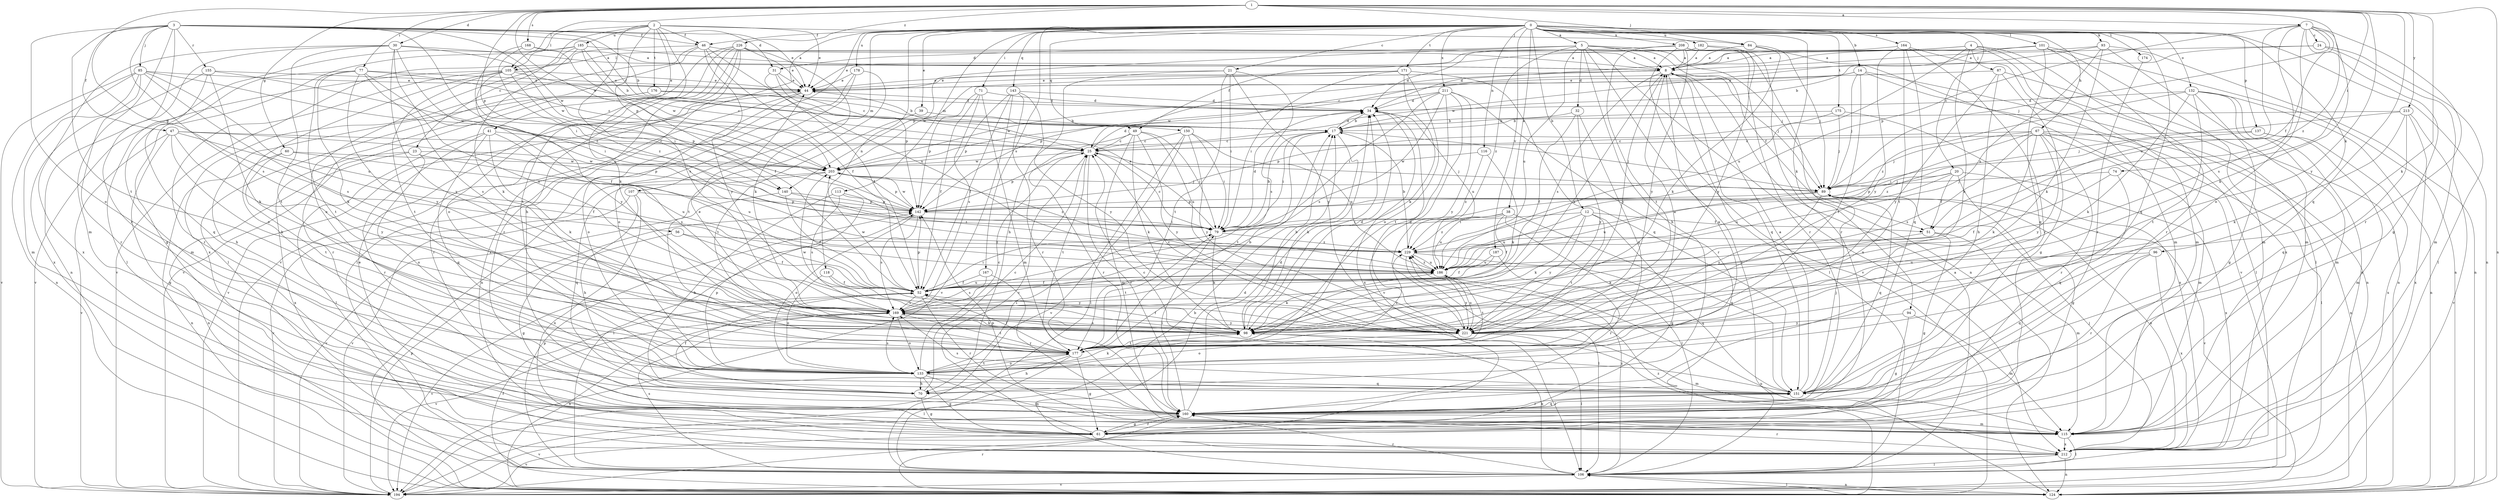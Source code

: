 strict digraph  {
0;
1;
2;
3;
4;
5;
7;
8;
12;
14;
17;
20;
21;
23;
24;
25;
30;
31;
32;
34;
38;
39;
41;
44;
46;
47;
49;
51;
52;
56;
60;
61;
67;
70;
71;
74;
77;
79;
84;
85;
87;
89;
93;
94;
96;
98;
101;
105;
106;
107;
113;
115;
116;
118;
124;
132;
133;
137;
140;
142;
143;
150;
151;
155;
160;
164;
167;
168;
169;
171;
174;
175;
176;
177;
178;
182;
185;
186;
187;
194;
203;
208;
211;
212;
213;
221;
226;
229;
0 -> 5  [label=a];
0 -> 12  [label=b];
0 -> 14  [label=b];
0 -> 20  [label=c];
0 -> 21  [label=c];
0 -> 38  [label=e];
0 -> 39  [label=e];
0 -> 46  [label=f];
0 -> 67  [label=h];
0 -> 70  [label=h];
0 -> 71  [label=i];
0 -> 93  [label=k];
0 -> 94  [label=k];
0 -> 96  [label=k];
0 -> 101  [label=l];
0 -> 107  [label=m];
0 -> 113  [label=m];
0 -> 116  [label=n];
0 -> 118  [label=n];
0 -> 124  [label=n];
0 -> 132  [label=o];
0 -> 137  [label=p];
0 -> 143  [label=q];
0 -> 150  [label=q];
0 -> 151  [label=q];
0 -> 164  [label=s];
0 -> 167  [label=s];
0 -> 171  [label=t];
0 -> 174  [label=t];
0 -> 175  [label=t];
0 -> 178  [label=u];
0 -> 182  [label=u];
0 -> 187  [label=v];
0 -> 194  [label=v];
0 -> 208  [label=x];
0 -> 211  [label=x];
1 -> 7  [label=a];
1 -> 30  [label=d];
1 -> 56  [label=g];
1 -> 60  [label=g];
1 -> 74  [label=i];
1 -> 77  [label=i];
1 -> 84  [label=j];
1 -> 98  [label=k];
1 -> 105  [label=l];
1 -> 124  [label=n];
1 -> 140  [label=p];
1 -> 151  [label=q];
1 -> 168  [label=s];
1 -> 203  [label=w];
1 -> 213  [label=y];
1 -> 221  [label=y];
1 -> 226  [label=z];
1 -> 229  [label=z];
2 -> 23  [label=c];
2 -> 41  [label=e];
2 -> 44  [label=e];
2 -> 46  [label=f];
2 -> 84  [label=j];
2 -> 98  [label=k];
2 -> 105  [label=l];
2 -> 140  [label=p];
2 -> 169  [label=s];
2 -> 176  [label=t];
2 -> 185  [label=u];
3 -> 17  [label=b];
3 -> 31  [label=d];
3 -> 44  [label=e];
3 -> 46  [label=f];
3 -> 47  [label=f];
3 -> 49  [label=f];
3 -> 79  [label=i];
3 -> 85  [label=j];
3 -> 115  [label=m];
3 -> 133  [label=o];
3 -> 155  [label=r];
3 -> 160  [label=r];
3 -> 169  [label=s];
3 -> 177  [label=t];
3 -> 203  [label=w];
4 -> 49  [label=f];
4 -> 87  [label=j];
4 -> 98  [label=k];
4 -> 105  [label=l];
4 -> 106  [label=l];
4 -> 115  [label=m];
4 -> 186  [label=u];
4 -> 212  [label=x];
5 -> 8  [label=a];
5 -> 31  [label=d];
5 -> 32  [label=d];
5 -> 51  [label=f];
5 -> 70  [label=h];
5 -> 89  [label=j];
5 -> 106  [label=l];
5 -> 140  [label=p];
5 -> 186  [label=u];
5 -> 212  [label=x];
5 -> 229  [label=z];
7 -> 24  [label=c];
7 -> 51  [label=f];
7 -> 61  [label=g];
7 -> 89  [label=j];
7 -> 98  [label=k];
7 -> 133  [label=o];
7 -> 142  [label=p];
7 -> 160  [label=r];
7 -> 169  [label=s];
7 -> 186  [label=u];
8 -> 44  [label=e];
8 -> 89  [label=j];
8 -> 106  [label=l];
8 -> 142  [label=p];
8 -> 151  [label=q];
8 -> 169  [label=s];
8 -> 221  [label=y];
12 -> 51  [label=f];
12 -> 61  [label=g];
12 -> 79  [label=i];
12 -> 98  [label=k];
12 -> 177  [label=t];
12 -> 186  [label=u];
12 -> 221  [label=y];
14 -> 44  [label=e];
14 -> 89  [label=j];
14 -> 106  [label=l];
14 -> 124  [label=n];
14 -> 177  [label=t];
14 -> 203  [label=w];
17 -> 25  [label=c];
17 -> 34  [label=d];
17 -> 79  [label=i];
17 -> 89  [label=j];
17 -> 98  [label=k];
17 -> 177  [label=t];
20 -> 51  [label=f];
20 -> 61  [label=g];
20 -> 89  [label=j];
20 -> 142  [label=p];
20 -> 186  [label=u];
20 -> 212  [label=x];
21 -> 44  [label=e];
21 -> 70  [label=h];
21 -> 79  [label=i];
21 -> 169  [label=s];
21 -> 177  [label=t];
21 -> 221  [label=y];
23 -> 124  [label=n];
23 -> 133  [label=o];
23 -> 186  [label=u];
23 -> 203  [label=w];
23 -> 212  [label=x];
24 -> 8  [label=a];
24 -> 17  [label=b];
24 -> 106  [label=l];
24 -> 115  [label=m];
25 -> 34  [label=d];
25 -> 89  [label=j];
25 -> 142  [label=p];
25 -> 160  [label=r];
25 -> 177  [label=t];
25 -> 203  [label=w];
30 -> 8  [label=a];
30 -> 124  [label=n];
30 -> 169  [label=s];
30 -> 177  [label=t];
30 -> 186  [label=u];
30 -> 203  [label=w];
30 -> 212  [label=x];
30 -> 221  [label=y];
31 -> 25  [label=c];
31 -> 44  [label=e];
31 -> 52  [label=f];
31 -> 142  [label=p];
32 -> 17  [label=b];
32 -> 52  [label=f];
32 -> 133  [label=o];
32 -> 221  [label=y];
34 -> 17  [label=b];
34 -> 186  [label=u];
34 -> 212  [label=x];
38 -> 52  [label=f];
38 -> 79  [label=i];
38 -> 106  [label=l];
38 -> 151  [label=q];
38 -> 186  [label=u];
38 -> 229  [label=z];
39 -> 17  [label=b];
39 -> 177  [label=t];
41 -> 25  [label=c];
41 -> 98  [label=k];
41 -> 106  [label=l];
41 -> 151  [label=q];
41 -> 160  [label=r];
41 -> 169  [label=s];
44 -> 34  [label=d];
44 -> 133  [label=o];
44 -> 160  [label=r];
44 -> 194  [label=v];
46 -> 8  [label=a];
46 -> 52  [label=f];
46 -> 106  [label=l];
46 -> 186  [label=u];
46 -> 194  [label=v];
46 -> 212  [label=x];
46 -> 221  [label=y];
47 -> 25  [label=c];
47 -> 52  [label=f];
47 -> 61  [label=g];
47 -> 98  [label=k];
47 -> 142  [label=p];
47 -> 194  [label=v];
47 -> 221  [label=y];
49 -> 25  [label=c];
49 -> 79  [label=i];
49 -> 98  [label=k];
49 -> 115  [label=m];
49 -> 160  [label=r];
49 -> 186  [label=u];
49 -> 221  [label=y];
51 -> 61  [label=g];
51 -> 98  [label=k];
51 -> 115  [label=m];
52 -> 79  [label=i];
52 -> 142  [label=p];
52 -> 160  [label=r];
52 -> 169  [label=s];
52 -> 186  [label=u];
52 -> 194  [label=v];
52 -> 203  [label=w];
56 -> 52  [label=f];
56 -> 61  [label=g];
56 -> 229  [label=z];
60 -> 124  [label=n];
60 -> 177  [label=t];
60 -> 186  [label=u];
60 -> 203  [label=w];
61 -> 25  [label=c];
61 -> 44  [label=e];
61 -> 160  [label=r];
61 -> 194  [label=v];
67 -> 25  [label=c];
67 -> 79  [label=i];
67 -> 89  [label=j];
67 -> 98  [label=k];
67 -> 106  [label=l];
67 -> 115  [label=m];
67 -> 124  [label=n];
67 -> 160  [label=r];
67 -> 169  [label=s];
67 -> 221  [label=y];
70 -> 25  [label=c];
70 -> 52  [label=f];
70 -> 61  [label=g];
71 -> 34  [label=d];
71 -> 52  [label=f];
71 -> 115  [label=m];
71 -> 142  [label=p];
71 -> 169  [label=s];
74 -> 52  [label=f];
74 -> 89  [label=j];
74 -> 151  [label=q];
77 -> 25  [label=c];
77 -> 44  [label=e];
77 -> 52  [label=f];
77 -> 98  [label=k];
77 -> 115  [label=m];
77 -> 169  [label=s];
77 -> 177  [label=t];
77 -> 221  [label=y];
79 -> 17  [label=b];
79 -> 25  [label=c];
79 -> 34  [label=d];
79 -> 44  [label=e];
79 -> 98  [label=k];
79 -> 177  [label=t];
79 -> 229  [label=z];
84 -> 8  [label=a];
84 -> 89  [label=j];
84 -> 98  [label=k];
84 -> 194  [label=v];
85 -> 44  [label=e];
85 -> 115  [label=m];
85 -> 124  [label=n];
85 -> 160  [label=r];
85 -> 169  [label=s];
85 -> 186  [label=u];
85 -> 194  [label=v];
85 -> 203  [label=w];
87 -> 44  [label=e];
87 -> 61  [label=g];
87 -> 70  [label=h];
87 -> 124  [label=n];
87 -> 221  [label=y];
89 -> 142  [label=p];
89 -> 151  [label=q];
89 -> 186  [label=u];
89 -> 194  [label=v];
89 -> 212  [label=x];
89 -> 221  [label=y];
93 -> 8  [label=a];
93 -> 25  [label=c];
93 -> 98  [label=k];
93 -> 115  [label=m];
93 -> 124  [label=n];
93 -> 186  [label=u];
94 -> 61  [label=g];
94 -> 115  [label=m];
94 -> 221  [label=y];
96 -> 151  [label=q];
96 -> 160  [label=r];
96 -> 186  [label=u];
96 -> 212  [label=x];
98 -> 8  [label=a];
98 -> 17  [label=b];
98 -> 34  [label=d];
98 -> 44  [label=e];
98 -> 52  [label=f];
98 -> 106  [label=l];
98 -> 169  [label=s];
98 -> 177  [label=t];
101 -> 8  [label=a];
101 -> 34  [label=d];
101 -> 115  [label=m];
101 -> 124  [label=n];
101 -> 151  [label=q];
101 -> 160  [label=r];
101 -> 203  [label=w];
105 -> 25  [label=c];
105 -> 44  [label=e];
105 -> 133  [label=o];
105 -> 142  [label=p];
105 -> 160  [label=r];
105 -> 177  [label=t];
105 -> 194  [label=v];
105 -> 221  [label=y];
106 -> 8  [label=a];
106 -> 34  [label=d];
106 -> 98  [label=k];
106 -> 124  [label=n];
106 -> 142  [label=p];
106 -> 160  [label=r];
106 -> 169  [label=s];
106 -> 194  [label=v];
106 -> 229  [label=z];
107 -> 70  [label=h];
107 -> 142  [label=p];
107 -> 194  [label=v];
107 -> 212  [label=x];
113 -> 70  [label=h];
113 -> 106  [label=l];
113 -> 142  [label=p];
113 -> 169  [label=s];
115 -> 106  [label=l];
115 -> 142  [label=p];
115 -> 212  [label=x];
116 -> 98  [label=k];
116 -> 203  [label=w];
116 -> 229  [label=z];
118 -> 52  [label=f];
118 -> 133  [label=o];
118 -> 221  [label=y];
124 -> 52  [label=f];
124 -> 106  [label=l];
124 -> 160  [label=r];
124 -> 186  [label=u];
132 -> 34  [label=d];
132 -> 61  [label=g];
132 -> 98  [label=k];
132 -> 115  [label=m];
132 -> 124  [label=n];
132 -> 177  [label=t];
132 -> 212  [label=x];
132 -> 229  [label=z];
133 -> 8  [label=a];
133 -> 25  [label=c];
133 -> 61  [label=g];
133 -> 70  [label=h];
133 -> 79  [label=i];
133 -> 98  [label=k];
133 -> 115  [label=m];
133 -> 142  [label=p];
133 -> 151  [label=q];
133 -> 169  [label=s];
133 -> 177  [label=t];
137 -> 25  [label=c];
137 -> 115  [label=m];
137 -> 212  [label=x];
137 -> 229  [label=z];
140 -> 52  [label=f];
140 -> 142  [label=p];
140 -> 194  [label=v];
140 -> 229  [label=z];
142 -> 79  [label=i];
142 -> 133  [label=o];
142 -> 169  [label=s];
142 -> 203  [label=w];
143 -> 34  [label=d];
143 -> 52  [label=f];
143 -> 142  [label=p];
143 -> 160  [label=r];
143 -> 194  [label=v];
143 -> 221  [label=y];
150 -> 25  [label=c];
150 -> 79  [label=i];
150 -> 106  [label=l];
150 -> 186  [label=u];
150 -> 194  [label=v];
150 -> 221  [label=y];
151 -> 8  [label=a];
151 -> 25  [label=c];
151 -> 89  [label=j];
151 -> 160  [label=r];
151 -> 169  [label=s];
155 -> 44  [label=e];
155 -> 79  [label=i];
155 -> 98  [label=k];
155 -> 151  [label=q];
155 -> 212  [label=x];
160 -> 34  [label=d];
160 -> 61  [label=g];
160 -> 79  [label=i];
160 -> 115  [label=m];
160 -> 151  [label=q];
160 -> 194  [label=v];
164 -> 8  [label=a];
164 -> 115  [label=m];
164 -> 151  [label=q];
164 -> 160  [label=r];
164 -> 177  [label=t];
164 -> 221  [label=y];
167 -> 52  [label=f];
167 -> 160  [label=r];
167 -> 169  [label=s];
168 -> 8  [label=a];
168 -> 79  [label=i];
168 -> 203  [label=w];
168 -> 229  [label=z];
169 -> 98  [label=k];
169 -> 124  [label=n];
169 -> 133  [label=o];
169 -> 177  [label=t];
169 -> 194  [label=v];
169 -> 221  [label=y];
171 -> 44  [label=e];
171 -> 79  [label=i];
171 -> 98  [label=k];
171 -> 133  [label=o];
171 -> 151  [label=q];
171 -> 203  [label=w];
174 -> 160  [label=r];
175 -> 17  [label=b];
175 -> 89  [label=j];
175 -> 142  [label=p];
175 -> 212  [label=x];
176 -> 17  [label=b];
176 -> 34  [label=d];
176 -> 70  [label=h];
176 -> 160  [label=r];
177 -> 8  [label=a];
177 -> 17  [label=b];
177 -> 52  [label=f];
177 -> 61  [label=g];
177 -> 70  [label=h];
177 -> 106  [label=l];
177 -> 133  [label=o];
177 -> 229  [label=z];
178 -> 44  [label=e];
178 -> 124  [label=n];
178 -> 133  [label=o];
178 -> 177  [label=t];
182 -> 8  [label=a];
182 -> 34  [label=d];
182 -> 160  [label=r];
182 -> 221  [label=y];
185 -> 8  [label=a];
185 -> 17  [label=b];
185 -> 52  [label=f];
185 -> 61  [label=g];
185 -> 98  [label=k];
185 -> 106  [label=l];
185 -> 133  [label=o];
186 -> 52  [label=f];
186 -> 98  [label=k];
186 -> 177  [label=t];
186 -> 221  [label=y];
186 -> 229  [label=z];
187 -> 52  [label=f];
187 -> 160  [label=r];
187 -> 186  [label=u];
194 -> 17  [label=b];
194 -> 142  [label=p];
194 -> 229  [label=z];
203 -> 89  [label=j];
203 -> 142  [label=p];
203 -> 151  [label=q];
203 -> 194  [label=v];
203 -> 229  [label=z];
208 -> 8  [label=a];
208 -> 44  [label=e];
208 -> 124  [label=n];
208 -> 160  [label=r];
208 -> 177  [label=t];
208 -> 194  [label=v];
208 -> 221  [label=y];
211 -> 34  [label=d];
211 -> 79  [label=i];
211 -> 160  [label=r];
211 -> 169  [label=s];
211 -> 177  [label=t];
211 -> 194  [label=v];
211 -> 203  [label=w];
211 -> 221  [label=y];
212 -> 89  [label=j];
212 -> 106  [label=l];
212 -> 124  [label=n];
212 -> 160  [label=r];
213 -> 17  [label=b];
213 -> 89  [label=j];
213 -> 98  [label=k];
213 -> 151  [label=q];
213 -> 194  [label=v];
213 -> 212  [label=x];
221 -> 25  [label=c];
221 -> 34  [label=d];
221 -> 106  [label=l];
221 -> 115  [label=m];
221 -> 133  [label=o];
221 -> 186  [label=u];
221 -> 203  [label=w];
226 -> 8  [label=a];
226 -> 44  [label=e];
226 -> 98  [label=k];
226 -> 106  [label=l];
226 -> 133  [label=o];
226 -> 160  [label=r];
226 -> 177  [label=t];
226 -> 194  [label=v];
226 -> 212  [label=x];
229 -> 17  [label=b];
229 -> 106  [label=l];
229 -> 151  [label=q];
229 -> 186  [label=u];
}
